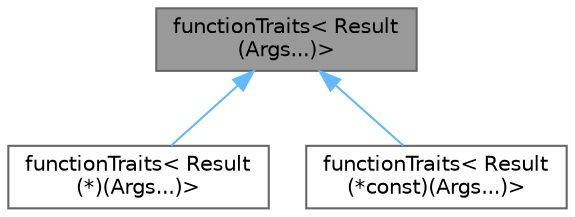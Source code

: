 digraph "functionTraits&lt; Result(Args...)&gt;"
{
 // LATEX_PDF_SIZE
  bgcolor="transparent";
  edge [fontname=Helvetica,fontsize=10,labelfontname=Helvetica,labelfontsize=10];
  node [fontname=Helvetica,fontsize=10,shape=box,height=0.2,width=0.4];
  Node1 [id="Node000001",label="functionTraits\< Result\l(Args...)\>",height=0.2,width=0.4,color="gray40", fillcolor="grey60", style="filled", fontcolor="black",tooltip="函数类型的 functionTraits 特化。"];
  Node1 -> Node2 [id="edge1_Node000001_Node000002",dir="back",color="steelblue1",style="solid",tooltip=" "];
  Node2 [id="Node000002",label="functionTraits\< Result\l(*)(Args...)\>",height=0.2,width=0.4,color="gray40", fillcolor="white", style="filled",URL="$struct_async_1_1function_traits_3_01_result_07_5_08_07_args_8_8_8_08_4.html",tooltip="函数指针的 functionTraits 特化。"];
  Node1 -> Node3 [id="edge2_Node000001_Node000003",dir="back",color="steelblue1",style="solid",tooltip=" "];
  Node3 [id="Node000003",label="functionTraits\< Result\l(*const)(Args...)\>",height=0.2,width=0.4,color="gray40", fillcolor="white", style="filled",URL="$struct_async_1_1function_traits_3_01_result_07_5const_08_07_args_8_8_8_08_4.html",tooltip="const 函数指针的 functionTraits 特化。"];
}

